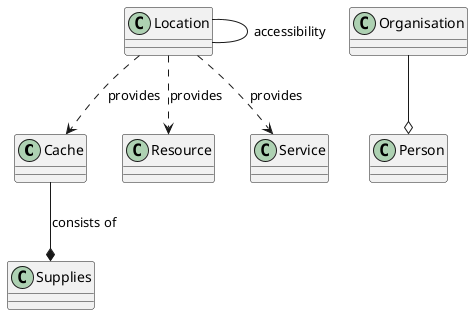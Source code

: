 @startuml

Class Cache {
}

Class Location {
}

Class Organisation {
}

Class Person {
}

Class Resource {
}

Class Service {
}

Class Supplies {
}


Cache --* Supplies : consists of

Location -- Location : accessibility

Location ..> Cache    : provides
Location ..> Resource : provides
Location ..> Service  : provides

Organisation --o Person

@enduml
